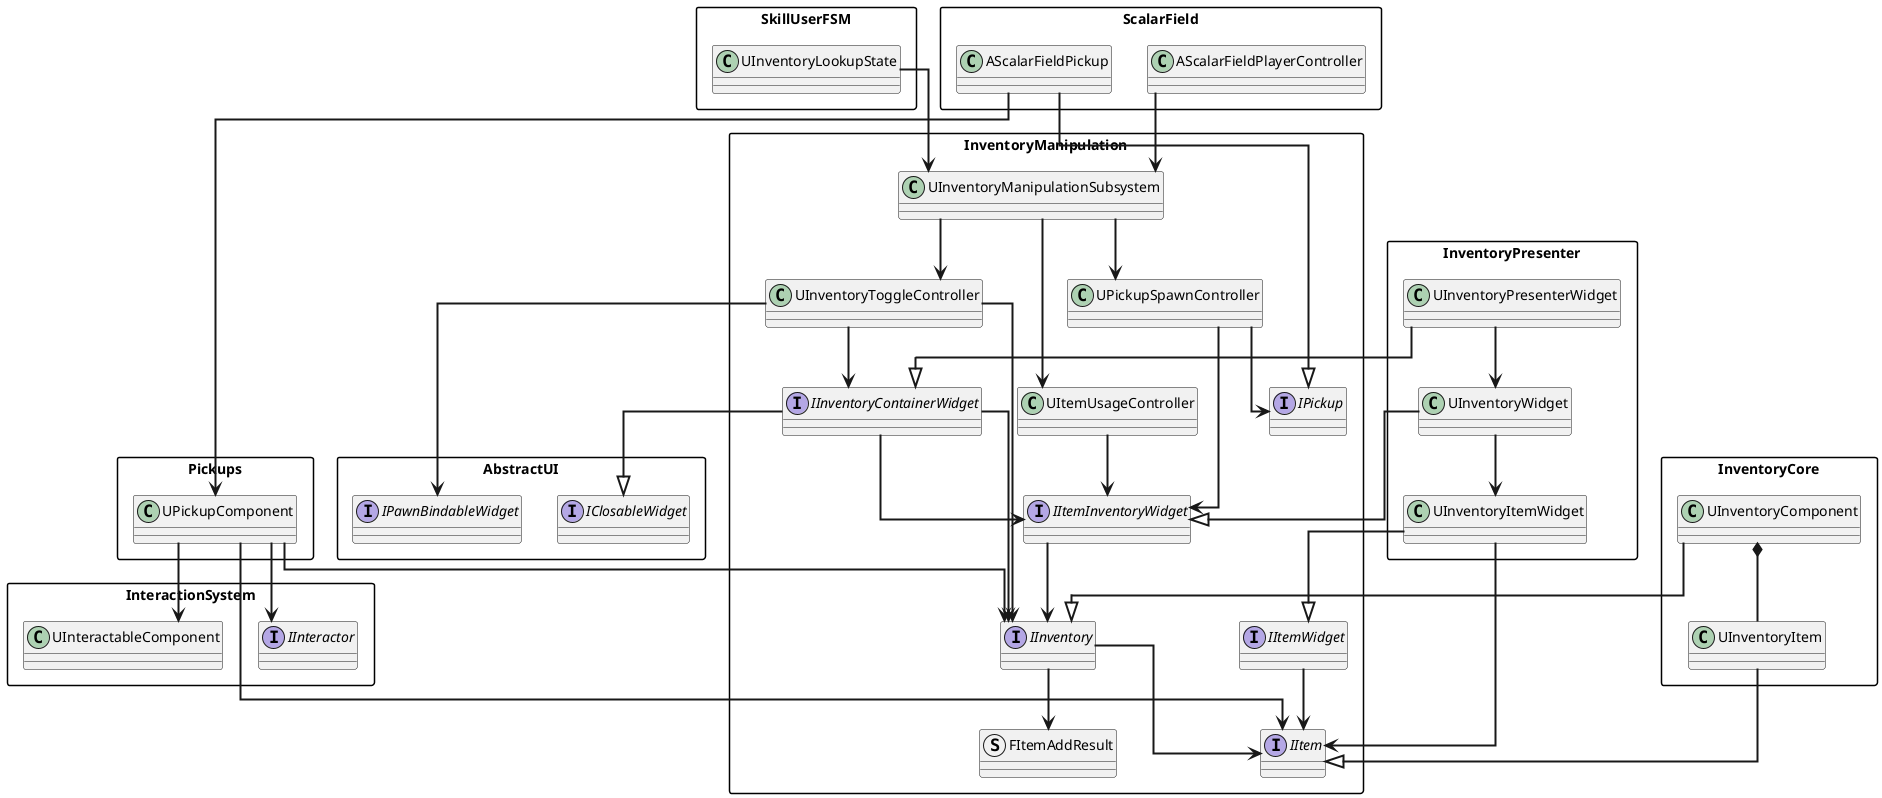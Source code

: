 @startuml
skinparam sequenceArrowThickness 2
skinparam sequenceParticipant underline
skinparam linetype ortho
skinparam packageStyle rectangle

package ScalarField {
    class AScalarFieldPlayerController
    
    class AScalarFieldPickup
}

package SkillUserFSM {
    class UInventoryLookupState
}

package InventoryCore {
    class UInventoryItem
    class UInventoryComponent
    
    UInventoryComponent *-- UInventoryItem
}

package InventoryPresenter {
    class UInventoryPresenterWidget
    class UInventoryWidget
    class UInventoryItemWidget
    
    UInventoryPresenterWidget --> UInventoryWidget
    UInventoryWidget --> UInventoryItemWidget
}

package Pickups {
    class UPickupComponent
}

AScalarFieldPickup --> UPickupComponent

package InventoryManipulation {
    class UInventoryManipulationSubsystem
    
    class UInventoryToggleController
    class UItemUsageController
    class UPickupSpawnController
    
    interface IInventoryContainerWidget
    interface IItemInventoryWidget
    interface IItemWidget
    
    interface IInventory
    interface IItem
    
    interface IPickup
    
    struct FItemAddResult
    
    IInventory --> IItem
    IInventory --> FItemAddResult
    
    IInventoryContainerWidget --> IInventory
    IInventoryContainerWidget --> IItemInventoryWidget
    IItemInventoryWidget --> IInventory
    IItemWidget --> IItem
    
    
    UInventoryManipulationSubsystem --> UInventoryToggleController
    UInventoryManipulationSubsystem --> UItemUsageController
    UInventoryManipulationSubsystem --> UPickupSpawnController

    UInventoryToggleController --> IInventory
    UInventoryToggleController --> IInventoryContainerWidget
    
    UItemUsageController --> IItemInventoryWidget
    
    UPickupSpawnController --> IItemInventoryWidget
    UPickupSpawnController --> IPickup
}

AScalarFieldPlayerController --> UInventoryManipulationSubsystem

UInventoryLookupState --> UInventoryManipulationSubsystem

UInventoryItem --|> IItem
UInventoryComponent --|> IInventory

UInventoryPresenterWidget --|> IInventoryContainerWidget
UInventoryWidget --|> IItemInventoryWidget
UInventoryItemWidget --|> IItemWidget
UInventoryItemWidget --> IItem

UPickupComponent --> IItem
UPickupComponent --> IInventory

AScalarFieldPickup --|> IPickup

package InteractionSystem {
    interface IInteractor
    class UInteractableComponent
}

UPickupComponent --> IInteractor
UPickupComponent --> UInteractableComponent

package AbstractUI {
    interface IPawnBindableWidget
    interface IClosableWidget
}

UInventoryToggleController --> IPawnBindableWidget
IInventoryContainerWidget --|> IClosableWidget

@enduml